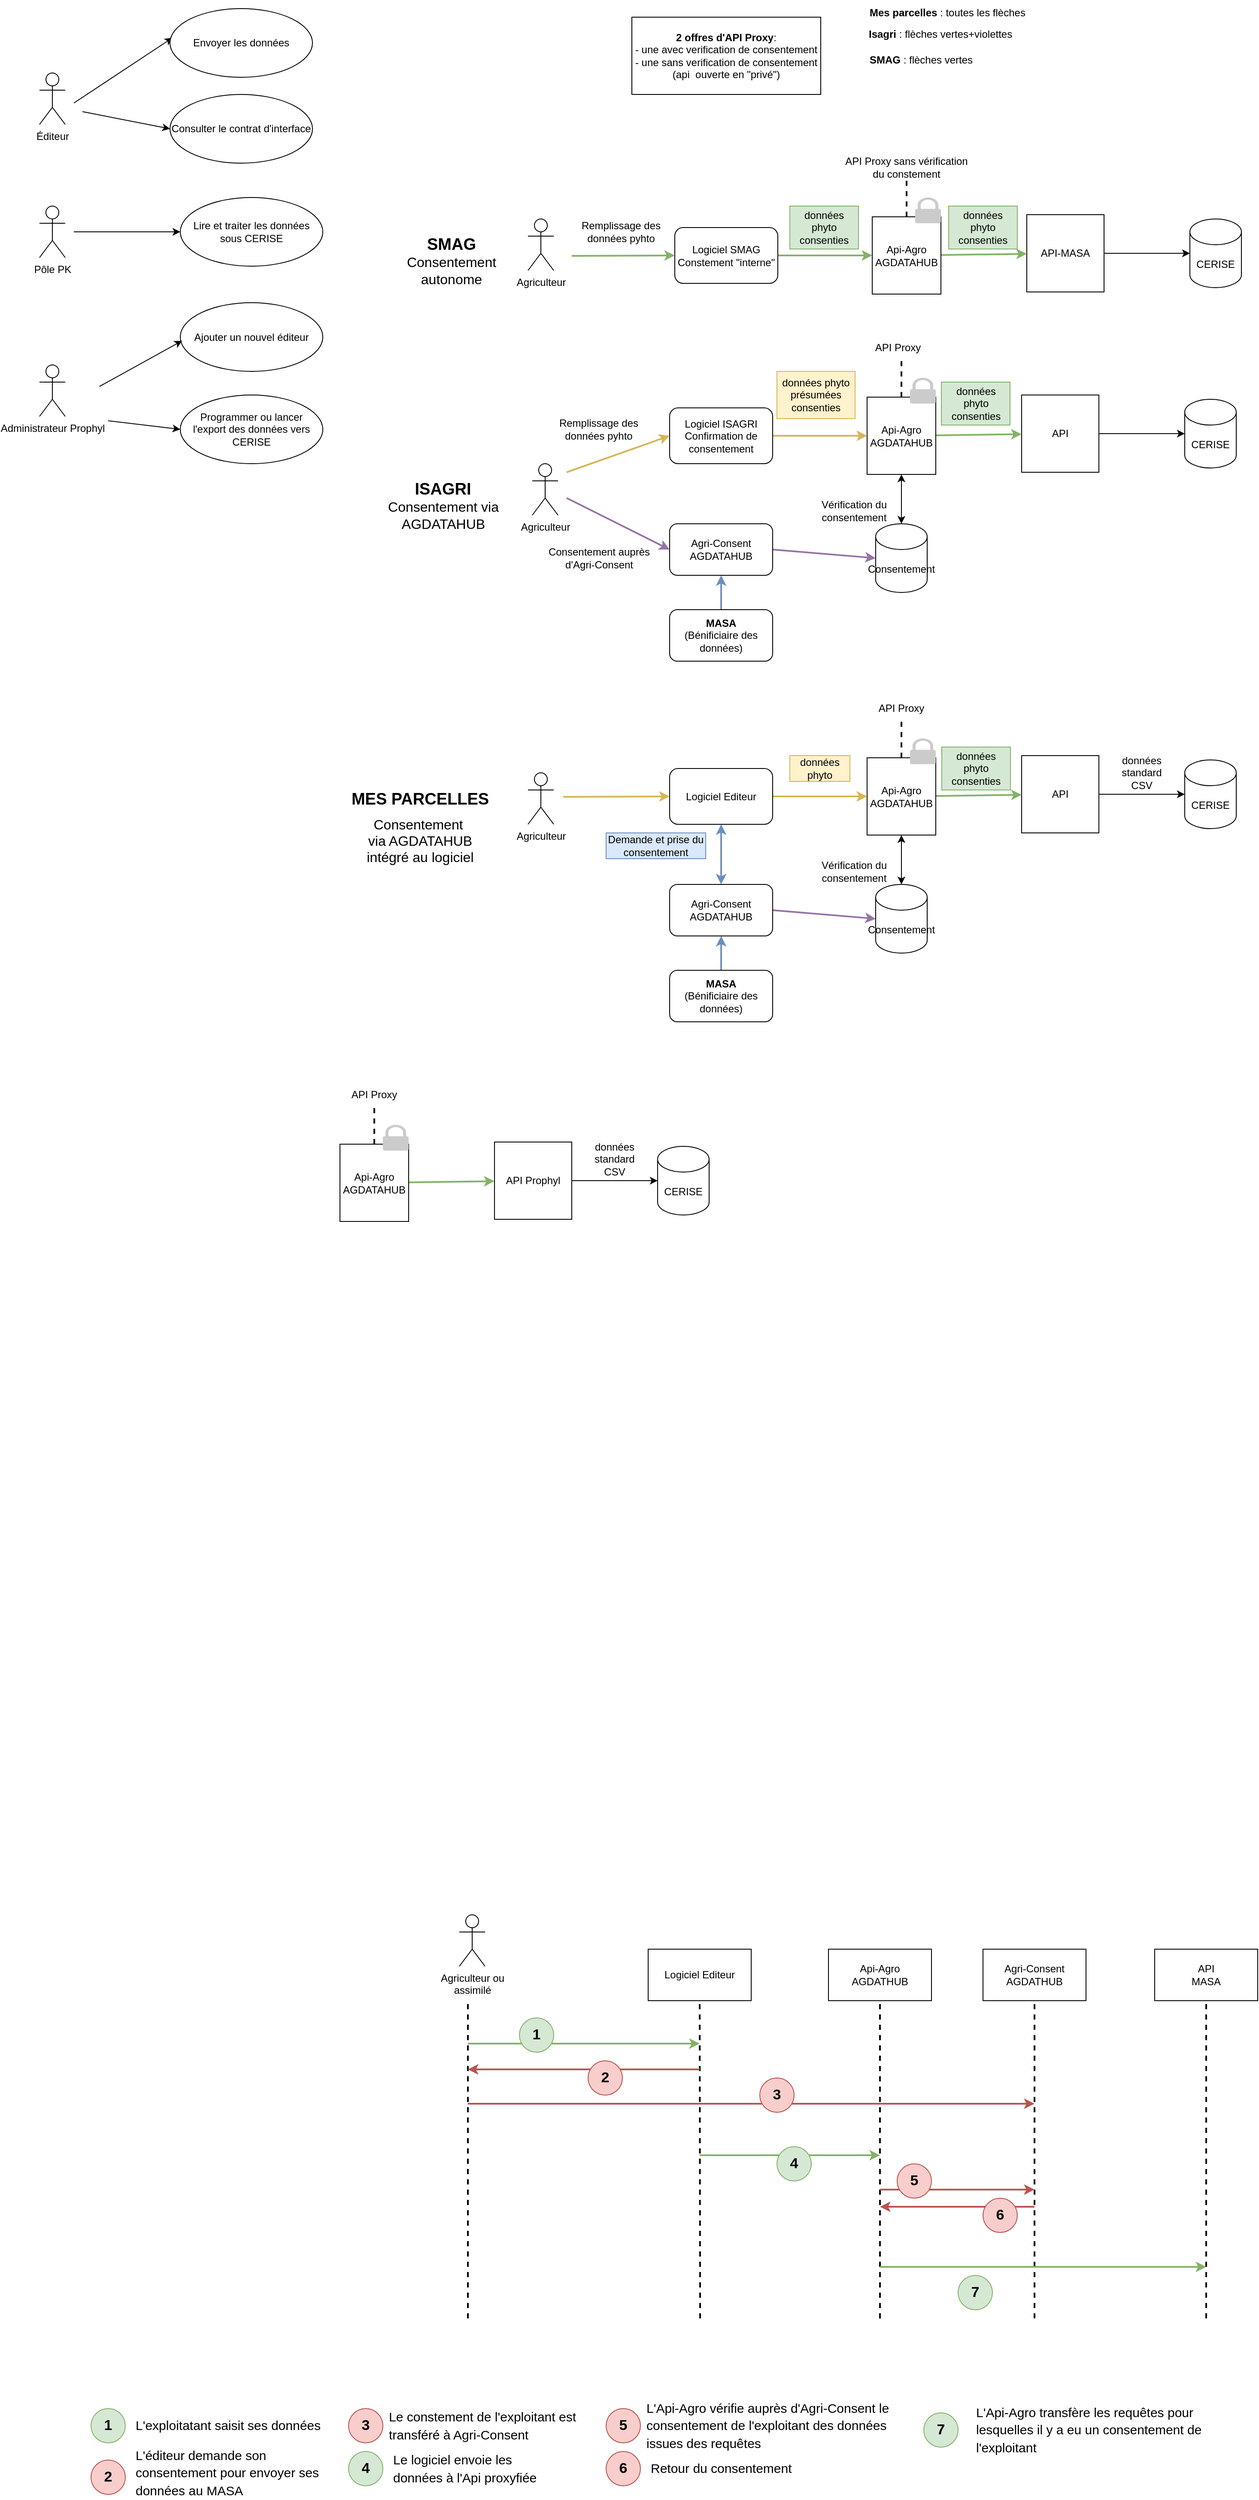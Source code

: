 <mxfile version="21.0.2" type="github">
  <diagram id="8AWTnWIUCFOzMyRznTNa" name="Page-1">
    <mxGraphModel dx="1120" dy="1653" grid="1" gridSize="10" guides="1" tooltips="1" connect="1" arrows="1" fold="1" page="1" pageScale="1" pageWidth="827" pageHeight="1169" math="0" shadow="0">
      <root>
        <mxCell id="0" />
        <mxCell id="1" parent="0" />
        <mxCell id="UT3ZYnlgsG7LeVWoG45i-1" value="Éditeur" style="shape=umlActor;verticalLabelPosition=bottom;verticalAlign=top;html=1;outlineConnect=0;" parent="1" vertex="1">
          <mxGeometry x="130" y="75" width="30" height="60" as="geometry" />
        </mxCell>
        <mxCell id="UT3ZYnlgsG7LeVWoG45i-6" value="Pôle PK" style="shape=umlActor;verticalLabelPosition=bottom;verticalAlign=top;html=1;outlineConnect=0;" parent="1" vertex="1">
          <mxGeometry x="130" y="230" width="30" height="60" as="geometry" />
        </mxCell>
        <mxCell id="UT3ZYnlgsG7LeVWoG45i-7" value="Administrateur Prophyl" style="shape=umlActor;verticalLabelPosition=bottom;verticalAlign=top;html=1;outlineConnect=0;" parent="1" vertex="1">
          <mxGeometry x="130" y="415" width="30" height="60" as="geometry" />
        </mxCell>
        <mxCell id="UT3ZYnlgsG7LeVWoG45i-8" value="Consulter le contrat d&#39;interface" style="ellipse;whiteSpace=wrap;html=1;" parent="1" vertex="1">
          <mxGeometry x="282" y="100" width="166" height="80" as="geometry" />
        </mxCell>
        <mxCell id="UT3ZYnlgsG7LeVWoG45i-9" value="Lire et traiter les données sous CERISE" style="ellipse;whiteSpace=wrap;html=1;" parent="1" vertex="1">
          <mxGeometry x="294" y="220" width="166" height="80" as="geometry" />
        </mxCell>
        <mxCell id="UT3ZYnlgsG7LeVWoG45i-10" value="Ajouter un nouvel éditeur" style="ellipse;whiteSpace=wrap;html=1;" parent="1" vertex="1">
          <mxGeometry x="294" y="342.5" width="166" height="80" as="geometry" />
        </mxCell>
        <mxCell id="UT3ZYnlgsG7LeVWoG45i-16" value="" style="endArrow=classic;html=1;rounded=0;entryX=0.018;entryY=0.425;entryDx=0;entryDy=0;entryPerimeter=0;" parent="1" target="uCHEo-O8apgH9ctibJvO-3" edge="1">
          <mxGeometry width="50" height="50" relative="1" as="geometry">
            <mxPoint x="170" y="110" as="sourcePoint" />
            <mxPoint x="280" y="250" as="targetPoint" />
          </mxGeometry>
        </mxCell>
        <mxCell id="UT3ZYnlgsG7LeVWoG45i-17" value="" style="endArrow=classic;html=1;rounded=0;entryX=0;entryY=0.5;entryDx=0;entryDy=0;" parent="1" target="UT3ZYnlgsG7LeVWoG45i-9" edge="1">
          <mxGeometry width="50" height="50" relative="1" as="geometry">
            <mxPoint x="170" y="260" as="sourcePoint" />
            <mxPoint x="280" y="250" as="targetPoint" />
          </mxGeometry>
        </mxCell>
        <mxCell id="UT3ZYnlgsG7LeVWoG45i-18" value="" style="endArrow=classic;html=1;rounded=0;entryX=0.013;entryY=0.554;entryDx=0;entryDy=0;entryPerimeter=0;" parent="1" target="UT3ZYnlgsG7LeVWoG45i-10" edge="1">
          <mxGeometry width="50" height="50" relative="1" as="geometry">
            <mxPoint x="200" y="440" as="sourcePoint" />
            <mxPoint x="280" y="250" as="targetPoint" />
          </mxGeometry>
        </mxCell>
        <mxCell id="UT3ZYnlgsG7LeVWoG45i-23" value="Programmer ou lancer &lt;br&gt;l&#39;export des données vers CERISE" style="ellipse;whiteSpace=wrap;html=1;" parent="1" vertex="1">
          <mxGeometry x="294" y="450" width="166" height="80" as="geometry" />
        </mxCell>
        <mxCell id="UT3ZYnlgsG7LeVWoG45i-24" value="" style="endArrow=classic;html=1;rounded=0;entryX=0;entryY=0.5;entryDx=0;entryDy=0;" parent="1" target="UT3ZYnlgsG7LeVWoG45i-23" edge="1">
          <mxGeometry width="50" height="50" relative="1" as="geometry">
            <mxPoint x="210" y="480" as="sourcePoint" />
            <mxPoint x="470" y="390" as="targetPoint" />
          </mxGeometry>
        </mxCell>
        <mxCell id="UT3ZYnlgsG7LeVWoG45i-28" value="CERISE" style="shape=cylinder3;whiteSpace=wrap;html=1;boundedLbl=1;backgroundOutline=1;size=15;" parent="1" vertex="1">
          <mxGeometry x="1470" y="245" width="60" height="80" as="geometry" />
        </mxCell>
        <mxCell id="UT3ZYnlgsG7LeVWoG45i-29" value="API-MASA" style="rounded=0;whiteSpace=wrap;html=1;" parent="1" vertex="1">
          <mxGeometry x="1280" y="240" width="90" height="90" as="geometry" />
        </mxCell>
        <mxCell id="UT3ZYnlgsG7LeVWoG45i-30" value="" style="endArrow=classic;html=1;rounded=0;fillColor=#d5e8d4;strokeColor=#82b366;strokeWidth=2;" parent="1" source="fziT1A_no5ULl9o_RMi3-2" target="UT3ZYnlgsG7LeVWoG45i-29" edge="1">
          <mxGeometry width="50" height="50" relative="1" as="geometry">
            <mxPoint x="1190" y="285" as="sourcePoint" />
            <mxPoint x="1210" y="250" as="targetPoint" />
          </mxGeometry>
        </mxCell>
        <mxCell id="UT3ZYnlgsG7LeVWoG45i-31" value="données phyto consenties" style="text;html=1;strokeColor=#82b366;fillColor=#d5e8d4;align=center;verticalAlign=middle;whiteSpace=wrap;rounded=0;" parent="1" vertex="1">
          <mxGeometry x="1004" y="230" width="80" height="50" as="geometry" />
        </mxCell>
        <mxCell id="UT3ZYnlgsG7LeVWoG45i-34" value="" style="endArrow=classic;html=1;rounded=0;exitX=1;exitY=0.5;exitDx=0;exitDy=0;" parent="1" source="UT3ZYnlgsG7LeVWoG45i-29" target="UT3ZYnlgsG7LeVWoG45i-28" edge="1">
          <mxGeometry width="50" height="50" relative="1" as="geometry">
            <mxPoint x="960" y="370" as="sourcePoint" />
            <mxPoint x="1010" y="320" as="targetPoint" />
          </mxGeometry>
        </mxCell>
        <mxCell id="UT3ZYnlgsG7LeVWoG45i-42" value="" style="shape=image;html=1;verticalAlign=top;verticalLabelPosition=bottom;labelBackgroundColor=#ffffff;imageAspect=0;aspect=fixed;image=https://cdn4.iconfinder.com/data/icons/core-ui-outlined/32/outlined_settings-128.png" parent="1" vertex="1">
          <mxGeometry x="1340" y="300" width="30" height="30" as="geometry" />
        </mxCell>
        <mxCell id="02uK9gznkcmL4iNpRvFo-1" value="Agriculteur ou &lt;br&gt;assimilé" style="shape=umlActor;verticalLabelPosition=bottom;verticalAlign=top;html=1;outlineConnect=0;" parent="1" vertex="1">
          <mxGeometry x="619" y="2220" width="30" height="60" as="geometry" />
        </mxCell>
        <mxCell id="fziT1A_no5ULl9o_RMi3-7" style="edgeStyle=orthogonalEdgeStyle;rounded=0;orthogonalLoop=1;jettySize=auto;html=1;exitX=1;exitY=0.5;exitDx=0;exitDy=0;startArrow=none;startFill=0;fillColor=#d5e8d4;strokeColor=#82b366;strokeWidth=2;" parent="1" source="02uK9gznkcmL4iNpRvFo-12" target="fziT1A_no5ULl9o_RMi3-2" edge="1">
          <mxGeometry relative="1" as="geometry" />
        </mxCell>
        <mxCell id="02uK9gznkcmL4iNpRvFo-12" value="Logiciel SMAG&lt;br&gt;Constement &quot;interne&quot;" style="rounded=1;whiteSpace=wrap;html=1;" parent="1" vertex="1">
          <mxGeometry x="870" y="255" width="120" height="65" as="geometry" />
        </mxCell>
        <mxCell id="02uK9gznkcmL4iNpRvFo-14" value="" style="endArrow=classic;html=1;rounded=0;entryX=0;entryY=0.5;entryDx=0;entryDy=0;fillColor=#d5e8d4;strokeColor=#82b366;strokeWidth=2;" parent="1" target="02uK9gznkcmL4iNpRvFo-12" edge="1">
          <mxGeometry width="50" height="50" relative="1" as="geometry">
            <mxPoint x="750" y="288" as="sourcePoint" />
            <mxPoint x="790" y="260" as="targetPoint" />
          </mxGeometry>
        </mxCell>
        <mxCell id="fziT1A_no5ULl9o_RMi3-2" value="Api-Agro&lt;br&gt;AGDATAHUB" style="rounded=0;whiteSpace=wrap;html=1;" parent="1" vertex="1">
          <mxGeometry x="1100" y="242.5" width="80" height="90" as="geometry" />
        </mxCell>
        <mxCell id="fziT1A_no5ULl9o_RMi3-3" value="" style="sketch=0;pointerEvents=1;shadow=0;dashed=0;html=1;strokeColor=none;labelPosition=center;verticalLabelPosition=bottom;verticalAlign=top;outlineConnect=0;align=center;shape=mxgraph.office.security.lock_protected;fillColor=#CCCBCB;" parent="1" vertex="1">
          <mxGeometry x="1150" y="220" width="30" height="30" as="geometry" />
        </mxCell>
        <mxCell id="fziT1A_no5ULl9o_RMi3-9" value="API Proxy sans vérification du constement" style="text;html=1;strokeColor=none;fillColor=none;align=center;verticalAlign=middle;whiteSpace=wrap;rounded=0;" parent="1" vertex="1">
          <mxGeometry x="1065" y="170" width="150" height="30" as="geometry" />
        </mxCell>
        <mxCell id="fziT1A_no5ULl9o_RMi3-10" value="" style="endArrow=none;dashed=1;html=1;rounded=0;strokeWidth=2;entryX=0.5;entryY=1;entryDx=0;entryDy=0;exitX=0.5;exitY=0;exitDx=0;exitDy=0;" parent="1" source="fziT1A_no5ULl9o_RMi3-2" target="fziT1A_no5ULl9o_RMi3-9" edge="1">
          <mxGeometry width="50" height="50" relative="1" as="geometry">
            <mxPoint x="1000" y="310" as="sourcePoint" />
            <mxPoint x="1050" y="260" as="targetPoint" />
          </mxGeometry>
        </mxCell>
        <mxCell id="vLqkouYxA9hgfuU7-jr2-1" value="Logiciel Editeur" style="rounded=0;whiteSpace=wrap;html=1;" parent="1" vertex="1">
          <mxGeometry x="839" y="2260" width="120" height="60" as="geometry" />
        </mxCell>
        <mxCell id="vLqkouYxA9hgfuU7-jr2-2" value="Agriculteur" style="shape=umlActor;verticalLabelPosition=bottom;verticalAlign=top;html=1;outlineConnect=0;" parent="1" vertex="1">
          <mxGeometry x="699" y="245" width="30" height="60" as="geometry" />
        </mxCell>
        <mxCell id="vLqkouYxA9hgfuU7-jr2-4" value="Api-Agro&lt;br&gt;AGDATHUB" style="rounded=0;whiteSpace=wrap;html=1;" parent="1" vertex="1">
          <mxGeometry x="1049" y="2260" width="120" height="60" as="geometry" />
        </mxCell>
        <mxCell id="vLqkouYxA9hgfuU7-jr2-5" value="API&lt;br&gt;MASA" style="rounded=0;whiteSpace=wrap;html=1;" parent="1" vertex="1">
          <mxGeometry x="1429" y="2260" width="120" height="60" as="geometry" />
        </mxCell>
        <mxCell id="vLqkouYxA9hgfuU7-jr2-6" value="" style="endArrow=none;dashed=1;html=1;rounded=0;entryX=0.5;entryY=1;entryDx=0;entryDy=0;strokeWidth=2;" parent="1" target="vLqkouYxA9hgfuU7-jr2-1" edge="1">
          <mxGeometry width="50" height="50" relative="1" as="geometry">
            <mxPoint x="899.5" y="2690" as="sourcePoint" />
            <mxPoint x="1109.5" y="2480" as="targetPoint" />
          </mxGeometry>
        </mxCell>
        <mxCell id="vLqkouYxA9hgfuU7-jr2-7" value="" style="endArrow=none;dashed=1;html=1;rounded=0;entryX=0.5;entryY=1;entryDx=0;entryDy=0;strokeWidth=2;" parent="1" target="vLqkouYxA9hgfuU7-jr2-4" edge="1">
          <mxGeometry width="50" height="50" relative="1" as="geometry">
            <mxPoint x="1109" y="2690" as="sourcePoint" />
            <mxPoint x="1079" y="2480" as="targetPoint" />
          </mxGeometry>
        </mxCell>
        <mxCell id="vLqkouYxA9hgfuU7-jr2-8" value="" style="endArrow=none;dashed=1;html=1;rounded=0;entryX=0.5;entryY=1;entryDx=0;entryDy=0;strokeWidth=2;" parent="1" target="vLqkouYxA9hgfuU7-jr2-5" edge="1">
          <mxGeometry width="50" height="50" relative="1" as="geometry">
            <mxPoint x="1489" y="2690" as="sourcePoint" />
            <mxPoint x="1259" y="2330" as="targetPoint" />
          </mxGeometry>
        </mxCell>
        <mxCell id="vLqkouYxA9hgfuU7-jr2-10" value="" style="endArrow=classic;html=1;rounded=0;strokeWidth=2;fillColor=#d5e8d4;strokeColor=#82b366;" parent="1" edge="1">
          <mxGeometry width="50" height="50" relative="1" as="geometry">
            <mxPoint x="629" y="2370" as="sourcePoint" />
            <mxPoint x="899" y="2370" as="targetPoint" />
          </mxGeometry>
        </mxCell>
        <mxCell id="vLqkouYxA9hgfuU7-jr2-11" value="" style="endArrow=none;dashed=1;html=1;rounded=0;strokeWidth=2;" parent="1" edge="1">
          <mxGeometry width="50" height="50" relative="1" as="geometry">
            <mxPoint x="629" y="2690" as="sourcePoint" />
            <mxPoint x="629" y="2320" as="targetPoint" />
          </mxGeometry>
        </mxCell>
        <mxCell id="vLqkouYxA9hgfuU7-jr2-12" value="" style="endArrow=classic;html=1;rounded=0;strokeWidth=2;fillColor=#d5e8d4;strokeColor=#82b366;" parent="1" edge="1">
          <mxGeometry width="50" height="50" relative="1" as="geometry">
            <mxPoint x="899" y="2500" as="sourcePoint" />
            <mxPoint x="1109" y="2500" as="targetPoint" />
          </mxGeometry>
        </mxCell>
        <mxCell id="vLqkouYxA9hgfuU7-jr2-14" value="Agri-Consent&lt;br&gt;AGDATHUB" style="rounded=0;whiteSpace=wrap;html=1;" parent="1" vertex="1">
          <mxGeometry x="1229" y="2260" width="120" height="60" as="geometry" />
        </mxCell>
        <mxCell id="vLqkouYxA9hgfuU7-jr2-15" value="" style="endArrow=none;dashed=1;html=1;rounded=0;entryX=0.5;entryY=1;entryDx=0;entryDy=0;strokeWidth=2;" parent="1" target="vLqkouYxA9hgfuU7-jr2-14" edge="1">
          <mxGeometry width="50" height="50" relative="1" as="geometry">
            <mxPoint x="1289" y="2690" as="sourcePoint" />
            <mxPoint x="1259" y="2480" as="targetPoint" />
          </mxGeometry>
        </mxCell>
        <mxCell id="vLqkouYxA9hgfuU7-jr2-16" value="" style="endArrow=classic;html=1;rounded=0;strokeWidth=2;fillColor=#f8cecc;strokeColor=#b85450;" parent="1" edge="1">
          <mxGeometry width="50" height="50" relative="1" as="geometry">
            <mxPoint x="1109" y="2540" as="sourcePoint" />
            <mxPoint x="1289" y="2540" as="targetPoint" />
          </mxGeometry>
        </mxCell>
        <mxCell id="vLqkouYxA9hgfuU7-jr2-17" value="" style="endArrow=classic;html=1;rounded=0;strokeWidth=2;fillColor=#f8cecc;strokeColor=#b85450;" parent="1" edge="1">
          <mxGeometry width="50" height="50" relative="1" as="geometry">
            <mxPoint x="1289" y="2560" as="sourcePoint" />
            <mxPoint x="1109" y="2560" as="targetPoint" />
          </mxGeometry>
        </mxCell>
        <mxCell id="vLqkouYxA9hgfuU7-jr2-18" value="" style="endArrow=classic;html=1;rounded=0;strokeWidth=2;fillColor=#d5e8d4;strokeColor=#82b366;" parent="1" edge="1">
          <mxGeometry width="50" height="50" relative="1" as="geometry">
            <mxPoint x="1109" y="2630" as="sourcePoint" />
            <mxPoint x="1489" y="2630" as="targetPoint" />
          </mxGeometry>
        </mxCell>
        <mxCell id="vLqkouYxA9hgfuU7-jr2-19" value="" style="endArrow=classic;html=1;rounded=0;strokeWidth=2;fillColor=#f8cecc;strokeColor=#b85450;" parent="1" edge="1">
          <mxGeometry width="50" height="50" relative="1" as="geometry">
            <mxPoint x="629" y="2440" as="sourcePoint" />
            <mxPoint x="1289" y="2440" as="targetPoint" />
          </mxGeometry>
        </mxCell>
        <mxCell id="vLqkouYxA9hgfuU7-jr2-20" value="" style="endArrow=classic;html=1;rounded=0;strokeWidth=2;fillColor=#f8cecc;strokeColor=#b85450;" parent="1" edge="1">
          <mxGeometry width="50" height="50" relative="1" as="geometry">
            <mxPoint x="899" y="2400" as="sourcePoint" />
            <mxPoint x="629" y="2400" as="targetPoint" />
          </mxGeometry>
        </mxCell>
        <mxCell id="vLqkouYxA9hgfuU7-jr2-21" value="&lt;font style=&quot;font-size: 17px;&quot;&gt;&lt;b&gt;1&lt;/b&gt;&lt;/font&gt;" style="ellipse;whiteSpace=wrap;html=1;aspect=fixed;fillColor=#d5e8d4;strokeColor=#82b366;" parent="1" vertex="1">
          <mxGeometry x="689" y="2340" width="40" height="40" as="geometry" />
        </mxCell>
        <mxCell id="vLqkouYxA9hgfuU7-jr2-22" value="&lt;font style=&quot;font-size: 17px;&quot;&gt;&lt;b&gt;4&lt;/b&gt;&lt;/font&gt;" style="ellipse;whiteSpace=wrap;html=1;aspect=fixed;fillColor=#d5e8d4;strokeColor=#82b366;" parent="1" vertex="1">
          <mxGeometry x="989" y="2490" width="40" height="40" as="geometry" />
        </mxCell>
        <mxCell id="vLqkouYxA9hgfuU7-jr2-23" value="&lt;font style=&quot;font-size: 17px;&quot;&gt;&lt;b&gt;7&lt;/b&gt;&lt;/font&gt;" style="ellipse;whiteSpace=wrap;html=1;aspect=fixed;fillColor=#d5e8d4;strokeColor=#82b366;" parent="1" vertex="1">
          <mxGeometry x="1200" y="2640" width="40" height="40" as="geometry" />
        </mxCell>
        <mxCell id="vLqkouYxA9hgfuU7-jr2-24" value="&lt;font style=&quot;font-size: 17px;&quot;&gt;&lt;b&gt;2&lt;/b&gt;&lt;/font&gt;" style="ellipse;whiteSpace=wrap;html=1;aspect=fixed;fillColor=#f8cecc;strokeColor=#b85450;" parent="1" vertex="1">
          <mxGeometry x="769" y="2390" width="40" height="40" as="geometry" />
        </mxCell>
        <mxCell id="vLqkouYxA9hgfuU7-jr2-25" value="&lt;font style=&quot;font-size: 17px;&quot;&gt;&lt;b&gt;3&lt;/b&gt;&lt;/font&gt;" style="ellipse;whiteSpace=wrap;html=1;aspect=fixed;fillColor=#f8cecc;strokeColor=#b85450;" parent="1" vertex="1">
          <mxGeometry x="969" y="2410" width="40" height="40" as="geometry" />
        </mxCell>
        <mxCell id="vLqkouYxA9hgfuU7-jr2-26" value="&lt;font style=&quot;font-size: 17px;&quot;&gt;&lt;b&gt;5&lt;/b&gt;&lt;/font&gt;" style="ellipse;whiteSpace=wrap;html=1;aspect=fixed;fillColor=#f8cecc;strokeColor=#b85450;" parent="1" vertex="1">
          <mxGeometry x="1129" y="2510" width="40" height="40" as="geometry" />
        </mxCell>
        <mxCell id="vLqkouYxA9hgfuU7-jr2-27" value="&lt;font style=&quot;font-size: 17px;&quot;&gt;&lt;b&gt;6&lt;/b&gt;&lt;/font&gt;" style="ellipse;whiteSpace=wrap;html=1;aspect=fixed;fillColor=#f8cecc;strokeColor=#b85450;" parent="1" vertex="1">
          <mxGeometry x="1229" y="2550" width="40" height="40" as="geometry" />
        </mxCell>
        <mxCell id="vLqkouYxA9hgfuU7-jr2-28" value="&lt;font style=&quot;font-size: 17px;&quot;&gt;&lt;b&gt;1&lt;/b&gt;&lt;/font&gt;" style="ellipse;whiteSpace=wrap;html=1;aspect=fixed;fillColor=#d5e8d4;strokeColor=#82b366;" parent="1" vertex="1">
          <mxGeometry x="190" y="2795" width="40" height="40" as="geometry" />
        </mxCell>
        <mxCell id="vLqkouYxA9hgfuU7-jr2-29" value="&lt;font style=&quot;font-size: 17px;&quot;&gt;&lt;b&gt;2&lt;/b&gt;&lt;/font&gt;" style="ellipse;whiteSpace=wrap;html=1;aspect=fixed;fillColor=#f8cecc;strokeColor=#b85450;" parent="1" vertex="1">
          <mxGeometry x="190" y="2855" width="40" height="40" as="geometry" />
        </mxCell>
        <mxCell id="vLqkouYxA9hgfuU7-jr2-30" value="&lt;font style=&quot;font-size: 17px;&quot;&gt;&lt;b&gt;3&lt;/b&gt;&lt;/font&gt;" style="ellipse;whiteSpace=wrap;html=1;aspect=fixed;fillColor=#f8cecc;strokeColor=#b85450;" parent="1" vertex="1">
          <mxGeometry x="490" y="2795" width="40" height="40" as="geometry" />
        </mxCell>
        <mxCell id="vLqkouYxA9hgfuU7-jr2-31" value="&lt;font style=&quot;font-size: 17px;&quot;&gt;&lt;b&gt;4&lt;/b&gt;&lt;/font&gt;" style="ellipse;whiteSpace=wrap;html=1;aspect=fixed;fillColor=#d5e8d4;strokeColor=#82b366;" parent="1" vertex="1">
          <mxGeometry x="490" y="2845" width="40" height="40" as="geometry" />
        </mxCell>
        <mxCell id="vLqkouYxA9hgfuU7-jr2-32" value="&lt;font style=&quot;font-size: 17px;&quot;&gt;&lt;b&gt;5&lt;/b&gt;&lt;/font&gt;" style="ellipse;whiteSpace=wrap;html=1;aspect=fixed;fillColor=#f8cecc;strokeColor=#b85450;" parent="1" vertex="1">
          <mxGeometry x="790" y="2795" width="40" height="40" as="geometry" />
        </mxCell>
        <mxCell id="vLqkouYxA9hgfuU7-jr2-33" value="&lt;font style=&quot;font-size: 17px;&quot;&gt;&lt;b&gt;6&lt;/b&gt;&lt;/font&gt;" style="ellipse;whiteSpace=wrap;html=1;aspect=fixed;fillColor=#f8cecc;strokeColor=#b85450;" parent="1" vertex="1">
          <mxGeometry x="790" y="2845" width="40" height="40" as="geometry" />
        </mxCell>
        <mxCell id="vLqkouYxA9hgfuU7-jr2-34" value="&lt;font style=&quot;font-size: 17px;&quot;&gt;&lt;b&gt;7&lt;/b&gt;&lt;/font&gt;" style="ellipse;whiteSpace=wrap;html=1;aspect=fixed;fillColor=#d5e8d4;strokeColor=#82b366;" parent="1" vertex="1">
          <mxGeometry x="1160" y="2800" width="40" height="40" as="geometry" />
        </mxCell>
        <mxCell id="vLqkouYxA9hgfuU7-jr2-35" value="&lt;font style=&quot;font-size: 15px;&quot;&gt;L&#39;exploitatant saisit ses données&lt;/font&gt;" style="text;html=1;strokeColor=none;fillColor=none;align=left;verticalAlign=middle;whiteSpace=wrap;rounded=0;fontSize=17;" parent="1" vertex="1">
          <mxGeometry x="240" y="2800" width="250" height="30" as="geometry" />
        </mxCell>
        <mxCell id="vLqkouYxA9hgfuU7-jr2-36" value="&lt;font style=&quot;font-size: 15px;&quot;&gt;L&#39;éditeur demande son consentement pour envoyer ses données au MASA&lt;/font&gt;" style="text;html=1;strokeColor=none;fillColor=none;align=left;verticalAlign=middle;whiteSpace=wrap;rounded=0;fontSize=17;" parent="1" vertex="1">
          <mxGeometry x="240" y="2855" width="250" height="30" as="geometry" />
        </mxCell>
        <mxCell id="vLqkouYxA9hgfuU7-jr2-38" value="&lt;font style=&quot;font-size: 15px;&quot;&gt;Le constement de l&#39;exploitant est transféré à Agri-Consent&lt;/font&gt;" style="text;html=1;strokeColor=none;fillColor=none;align=left;verticalAlign=middle;whiteSpace=wrap;rounded=0;fontSize=17;" parent="1" vertex="1">
          <mxGeometry x="535" y="2800" width="225" height="30" as="geometry" />
        </mxCell>
        <mxCell id="vLqkouYxA9hgfuU7-jr2-39" value="&lt;span style=&quot;font-size: 15px;&quot;&gt;Le logiciel envoie les données à l&#39;Api proxyfiée&lt;/span&gt;" style="text;html=1;strokeColor=none;fillColor=none;align=left;verticalAlign=middle;whiteSpace=wrap;rounded=0;fontSize=17;" parent="1" vertex="1">
          <mxGeometry x="540" y="2850" width="185" height="30" as="geometry" />
        </mxCell>
        <mxCell id="vLqkouYxA9hgfuU7-jr2-40" value="&lt;span style=&quot;font-size: 15px;&quot;&gt;L&#39;Api-Agro vérifie auprès d&#39;Agri-Consent le consentement de l&#39;exploitant des données issues des requêtes&lt;/span&gt;" style="text;html=1;strokeColor=none;fillColor=none;align=left;verticalAlign=middle;whiteSpace=wrap;rounded=0;fontSize=17;" parent="1" vertex="1">
          <mxGeometry x="835" y="2800" width="304" height="30" as="geometry" />
        </mxCell>
        <mxCell id="vLqkouYxA9hgfuU7-jr2-41" value="&lt;span style=&quot;font-size: 15px;&quot;&gt;Retour du consentement&lt;/span&gt;" style="text;html=1;strokeColor=none;fillColor=none;align=left;verticalAlign=middle;whiteSpace=wrap;rounded=0;fontSize=17;" parent="1" vertex="1">
          <mxGeometry x="840" y="2850" width="265" height="30" as="geometry" />
        </mxCell>
        <mxCell id="vLqkouYxA9hgfuU7-jr2-42" value="&lt;span style=&quot;font-size: 15px;&quot;&gt;L&#39;Api-Agro transfère les requêtes pour lesquelles il y a eu un consentement de l&#39;exploitant&lt;/span&gt;" style="text;html=1;strokeColor=none;fillColor=none;align=left;verticalAlign=middle;whiteSpace=wrap;rounded=0;fontSize=17;" parent="1" vertex="1">
          <mxGeometry x="1219" y="2805" width="265" height="30" as="geometry" />
        </mxCell>
        <mxCell id="aeYtuNE8nnBWFGJ9Q0Ma-4" value="&lt;b&gt;Mes parcelles&lt;/b&gt; : toutes les flèches" style="text;html=1;strokeColor=none;fillColor=none;align=left;verticalAlign=middle;whiteSpace=wrap;rounded=0;" parent="1" vertex="1">
          <mxGeometry x="1095" y="-10" width="189" height="30" as="geometry" />
        </mxCell>
        <mxCell id="aeYtuNE8nnBWFGJ9Q0Ma-5" value="&lt;b&gt;Isagri&lt;/b&gt; : flèches vertes+violettes&amp;nbsp;" style="text;html=1;strokeColor=none;fillColor=none;align=left;verticalAlign=middle;whiteSpace=wrap;rounded=0;" parent="1" vertex="1">
          <mxGeometry x="1094" y="15" width="189" height="30" as="geometry" />
        </mxCell>
        <mxCell id="aeYtuNE8nnBWFGJ9Q0Ma-6" value="&lt;b&gt;SMAG&lt;/b&gt; : flèches vertes&amp;nbsp;" style="text;html=1;strokeColor=none;fillColor=none;align=left;verticalAlign=middle;whiteSpace=wrap;rounded=0;" parent="1" vertex="1">
          <mxGeometry x="1095" y="45" width="200" height="30" as="geometry" />
        </mxCell>
        <mxCell id="aeYtuNE8nnBWFGJ9Q0Ma-8" value="&lt;b&gt;2 offres d&#39;API Proxy&lt;/b&gt;:&lt;br&gt;&lt;div style=&quot;&quot;&gt;&lt;span style=&quot;background-color: initial;&quot;&gt;- une avec verification de consentement&lt;/span&gt;&lt;/div&gt;&lt;div style=&quot;&quot;&gt;&lt;span style=&quot;background-color: initial;&quot;&gt;- une sans verification de consentement (api&amp;nbsp; ouverte en &quot;privé&quot;)&lt;/span&gt;&lt;/div&gt;" style="rounded=0;whiteSpace=wrap;html=1;align=center;" parent="1" vertex="1">
          <mxGeometry x="820" y="10" width="220" height="90" as="geometry" />
        </mxCell>
        <mxCell id="ccre-ZRpdGcNiAsm3sCi-35" value="CERISE" style="shape=cylinder3;whiteSpace=wrap;html=1;boundedLbl=1;backgroundOutline=1;size=15;" parent="1" vertex="1">
          <mxGeometry x="1464" y="455" width="60" height="80" as="geometry" />
        </mxCell>
        <mxCell id="ccre-ZRpdGcNiAsm3sCi-36" value="API" style="rounded=0;whiteSpace=wrap;html=1;" parent="1" vertex="1">
          <mxGeometry x="1274" y="450" width="90" height="90" as="geometry" />
        </mxCell>
        <mxCell id="ccre-ZRpdGcNiAsm3sCi-37" value="" style="endArrow=classic;html=1;rounded=0;fillColor=#d5e8d4;strokeColor=#82b366;strokeWidth=2;" parent="1" source="ccre-ZRpdGcNiAsm3sCi-57" target="ccre-ZRpdGcNiAsm3sCi-36" edge="1">
          <mxGeometry width="50" height="50" relative="1" as="geometry">
            <mxPoint x="1184" y="495" as="sourcePoint" />
            <mxPoint x="1204" y="460" as="targetPoint" />
          </mxGeometry>
        </mxCell>
        <mxCell id="ccre-ZRpdGcNiAsm3sCi-38" value="données phyto présumées consenties" style="text;html=1;strokeColor=#d6b656;fillColor=#fff2cc;align=center;verticalAlign=middle;whiteSpace=wrap;rounded=0;" parent="1" vertex="1">
          <mxGeometry x="989" y="422.5" width="91" height="55" as="geometry" />
        </mxCell>
        <mxCell id="ccre-ZRpdGcNiAsm3sCi-39" value="" style="endArrow=classic;html=1;rounded=0;exitX=1;exitY=0.5;exitDx=0;exitDy=0;" parent="1" source="ccre-ZRpdGcNiAsm3sCi-36" target="ccre-ZRpdGcNiAsm3sCi-35" edge="1">
          <mxGeometry width="50" height="50" relative="1" as="geometry">
            <mxPoint x="954" y="580" as="sourcePoint" />
            <mxPoint x="1004" y="530" as="targetPoint" />
          </mxGeometry>
        </mxCell>
        <mxCell id="ccre-ZRpdGcNiAsm3sCi-42" value="" style="shape=image;html=1;verticalAlign=top;verticalLabelPosition=bottom;labelBackgroundColor=#ffffff;imageAspect=0;aspect=fixed;image=https://cdn4.iconfinder.com/data/icons/core-ui-outlined/32/outlined_settings-128.png" parent="1" vertex="1">
          <mxGeometry x="1334" y="510" width="30" height="30" as="geometry" />
        </mxCell>
        <mxCell id="ccre-ZRpdGcNiAsm3sCi-45" style="rounded=0;orthogonalLoop=1;jettySize=auto;html=1;exitX=1;exitY=0.5;exitDx=0;exitDy=0;entryX=0;entryY=0.5;entryDx=0;entryDy=0;entryPerimeter=0;startArrow=none;startFill=0;fillColor=#e1d5e7;strokeColor=#9673a6;strokeWidth=2;" parent="1" source="ccre-ZRpdGcNiAsm3sCi-47" target="ccre-ZRpdGcNiAsm3sCi-59" edge="1">
          <mxGeometry relative="1" as="geometry" />
        </mxCell>
        <mxCell id="ccre-ZRpdGcNiAsm3sCi-46" value="" style="edgeStyle=orthogonalEdgeStyle;rounded=0;orthogonalLoop=1;jettySize=auto;html=1;fillColor=#dae8fc;strokeColor=#6c8ebf;startArrow=classic;startFill=1;endArrow=none;endFill=0;strokeWidth=2;" parent="1" source="ccre-ZRpdGcNiAsm3sCi-47" target="ccre-ZRpdGcNiAsm3sCi-64" edge="1">
          <mxGeometry relative="1" as="geometry" />
        </mxCell>
        <mxCell id="ccre-ZRpdGcNiAsm3sCi-47" value="Agri-Consent&lt;br&gt;AGDATAHUB" style="rounded=1;whiteSpace=wrap;html=1;" parent="1" vertex="1">
          <mxGeometry x="864" y="600" width="120" height="60" as="geometry" />
        </mxCell>
        <mxCell id="ccre-ZRpdGcNiAsm3sCi-50" style="edgeStyle=orthogonalEdgeStyle;rounded=0;orthogonalLoop=1;jettySize=auto;html=1;exitX=1;exitY=0.5;exitDx=0;exitDy=0;startArrow=none;startFill=0;fillColor=#fff2cc;strokeColor=#d6b656;strokeWidth=2;" parent="1" source="ccre-ZRpdGcNiAsm3sCi-51" target="ccre-ZRpdGcNiAsm3sCi-57" edge="1">
          <mxGeometry relative="1" as="geometry" />
        </mxCell>
        <mxCell id="ccre-ZRpdGcNiAsm3sCi-51" value="Logiciel ISAGRI&lt;br&gt;Confirmation de consentement" style="rounded=1;whiteSpace=wrap;html=1;" parent="1" vertex="1">
          <mxGeometry x="864" y="465" width="120" height="65" as="geometry" />
        </mxCell>
        <mxCell id="ccre-ZRpdGcNiAsm3sCi-52" value="" style="endArrow=classic;html=1;rounded=0;entryX=0;entryY=0.5;entryDx=0;entryDy=0;fillColor=#fff2cc;strokeColor=#d6b656;strokeWidth=2;" parent="1" target="ccre-ZRpdGcNiAsm3sCi-51" edge="1">
          <mxGeometry width="50" height="50" relative="1" as="geometry">
            <mxPoint x="744" y="540" as="sourcePoint" />
            <mxPoint x="784" y="470" as="targetPoint" />
          </mxGeometry>
        </mxCell>
        <mxCell id="ccre-ZRpdGcNiAsm3sCi-53" value="" style="endArrow=classic;html=1;rounded=0;entryX=0;entryY=0.5;entryDx=0;entryDy=0;fillColor=#e1d5e7;strokeColor=#9673a6;strokeWidth=2;" parent="1" target="ccre-ZRpdGcNiAsm3sCi-47" edge="1">
          <mxGeometry width="50" height="50" relative="1" as="geometry">
            <mxPoint x="744" y="570" as="sourcePoint" />
            <mxPoint x="784" y="470" as="targetPoint" />
          </mxGeometry>
        </mxCell>
        <mxCell id="ccre-ZRpdGcNiAsm3sCi-56" style="edgeStyle=orthogonalEdgeStyle;rounded=0;orthogonalLoop=1;jettySize=auto;html=1;exitX=0.5;exitY=1;exitDx=0;exitDy=0;entryX=0.5;entryY=0;entryDx=0;entryDy=0;entryPerimeter=0;startArrow=classic;startFill=1;" parent="1" source="ccre-ZRpdGcNiAsm3sCi-57" target="ccre-ZRpdGcNiAsm3sCi-59" edge="1">
          <mxGeometry relative="1" as="geometry" />
        </mxCell>
        <mxCell id="ccre-ZRpdGcNiAsm3sCi-57" value="Api-Agro&lt;br&gt;AGDATAHUB" style="rounded=0;whiteSpace=wrap;html=1;" parent="1" vertex="1">
          <mxGeometry x="1094" y="452.5" width="80" height="90" as="geometry" />
        </mxCell>
        <mxCell id="ccre-ZRpdGcNiAsm3sCi-58" value="" style="sketch=0;pointerEvents=1;shadow=0;dashed=0;html=1;strokeColor=none;labelPosition=center;verticalLabelPosition=bottom;verticalAlign=top;outlineConnect=0;align=center;shape=mxgraph.office.security.lock_protected;fillColor=#CCCBCB;" parent="1" vertex="1">
          <mxGeometry x="1144" y="430" width="30" height="30" as="geometry" />
        </mxCell>
        <mxCell id="ccre-ZRpdGcNiAsm3sCi-59" value="Consentement" style="shape=cylinder3;whiteSpace=wrap;html=1;boundedLbl=1;backgroundOutline=1;size=15;" parent="1" vertex="1">
          <mxGeometry x="1104" y="600" width="60" height="80" as="geometry" />
        </mxCell>
        <mxCell id="ccre-ZRpdGcNiAsm3sCi-60" value="Vérification du consentement" style="text;html=1;strokeColor=none;fillColor=none;align=center;verticalAlign=middle;whiteSpace=wrap;rounded=0;" parent="1" vertex="1">
          <mxGeometry x="1034" y="570" width="90" height="30" as="geometry" />
        </mxCell>
        <mxCell id="ccre-ZRpdGcNiAsm3sCi-61" value="API Proxy" style="text;html=1;strokeColor=none;fillColor=none;align=center;verticalAlign=middle;whiteSpace=wrap;rounded=0;" parent="1" vertex="1">
          <mxGeometry x="1100" y="380" width="60" height="30" as="geometry" />
        </mxCell>
        <mxCell id="ccre-ZRpdGcNiAsm3sCi-62" value="" style="endArrow=none;dashed=1;html=1;rounded=0;strokeWidth=2;entryX=0.5;entryY=1;entryDx=0;entryDy=0;exitX=0.5;exitY=0;exitDx=0;exitDy=0;" parent="1" source="ccre-ZRpdGcNiAsm3sCi-57" edge="1">
          <mxGeometry width="50" height="50" relative="1" as="geometry">
            <mxPoint x="994" y="520" as="sourcePoint" />
            <mxPoint x="1134" y="410" as="targetPoint" />
          </mxGeometry>
        </mxCell>
        <mxCell id="ccre-ZRpdGcNiAsm3sCi-63" value="Agriculteur" style="shape=umlActor;verticalLabelPosition=bottom;verticalAlign=top;html=1;outlineConnect=0;" parent="1" vertex="1">
          <mxGeometry x="704" y="530" width="30" height="60" as="geometry" />
        </mxCell>
        <mxCell id="ccre-ZRpdGcNiAsm3sCi-64" value="&lt;b&gt;MASA&lt;/b&gt;&lt;br&gt;(Bénificiaire des données)" style="rounded=1;whiteSpace=wrap;html=1;" parent="1" vertex="1">
          <mxGeometry x="864" y="700" width="120" height="60" as="geometry" />
        </mxCell>
        <mxCell id="ccre-ZRpdGcNiAsm3sCi-67" value="CERISE" style="shape=cylinder3;whiteSpace=wrap;html=1;boundedLbl=1;backgroundOutline=1;size=15;" parent="1" vertex="1">
          <mxGeometry x="1464" y="875" width="60" height="80" as="geometry" />
        </mxCell>
        <mxCell id="ccre-ZRpdGcNiAsm3sCi-68" value="API" style="rounded=0;whiteSpace=wrap;html=1;" parent="1" vertex="1">
          <mxGeometry x="1274" y="870" width="90" height="90" as="geometry" />
        </mxCell>
        <mxCell id="ccre-ZRpdGcNiAsm3sCi-69" value="" style="endArrow=classic;html=1;rounded=0;fillColor=#d5e8d4;strokeColor=#82b366;strokeWidth=2;" parent="1" source="ccre-ZRpdGcNiAsm3sCi-89" target="ccre-ZRpdGcNiAsm3sCi-68" edge="1">
          <mxGeometry width="50" height="50" relative="1" as="geometry">
            <mxPoint x="1184" y="915" as="sourcePoint" />
            <mxPoint x="1204" y="880" as="targetPoint" />
          </mxGeometry>
        </mxCell>
        <mxCell id="ccre-ZRpdGcNiAsm3sCi-70" value="données phyto consenties" style="text;html=1;strokeColor=#82b366;fillColor=#d5e8d4;align=center;verticalAlign=middle;whiteSpace=wrap;rounded=0;" parent="1" vertex="1">
          <mxGeometry x="1181" y="860" width="80" height="50" as="geometry" />
        </mxCell>
        <mxCell id="ccre-ZRpdGcNiAsm3sCi-71" value="" style="endArrow=classic;html=1;rounded=0;exitX=1;exitY=0.5;exitDx=0;exitDy=0;" parent="1" source="ccre-ZRpdGcNiAsm3sCi-68" target="ccre-ZRpdGcNiAsm3sCi-67" edge="1">
          <mxGeometry width="50" height="50" relative="1" as="geometry">
            <mxPoint x="954" y="1000" as="sourcePoint" />
            <mxPoint x="1004" y="950" as="targetPoint" />
          </mxGeometry>
        </mxCell>
        <mxCell id="ccre-ZRpdGcNiAsm3sCi-72" value="données standard CSV" style="text;html=1;strokeColor=none;fillColor=none;align=center;verticalAlign=middle;whiteSpace=wrap;rounded=0;" parent="1" vertex="1">
          <mxGeometry x="1384" y="875" width="60" height="30" as="geometry" />
        </mxCell>
        <mxCell id="ccre-ZRpdGcNiAsm3sCi-74" value="" style="shape=image;html=1;verticalAlign=top;verticalLabelPosition=bottom;labelBackgroundColor=#ffffff;imageAspect=0;aspect=fixed;image=https://cdn4.iconfinder.com/data/icons/core-ui-outlined/32/outlined_settings-128.png" parent="1" vertex="1">
          <mxGeometry x="1334" y="930" width="30" height="30" as="geometry" />
        </mxCell>
        <mxCell id="ccre-ZRpdGcNiAsm3sCi-77" style="rounded=0;orthogonalLoop=1;jettySize=auto;html=1;exitX=1;exitY=0.5;exitDx=0;exitDy=0;entryX=0;entryY=0.5;entryDx=0;entryDy=0;entryPerimeter=0;startArrow=none;startFill=0;fillColor=#e1d5e7;strokeColor=#9673a6;strokeWidth=2;" parent="1" source="ccre-ZRpdGcNiAsm3sCi-79" target="ccre-ZRpdGcNiAsm3sCi-91" edge="1">
          <mxGeometry relative="1" as="geometry" />
        </mxCell>
        <mxCell id="ccre-ZRpdGcNiAsm3sCi-78" value="" style="edgeStyle=orthogonalEdgeStyle;rounded=0;orthogonalLoop=1;jettySize=auto;html=1;fillColor=#dae8fc;strokeColor=#6c8ebf;startArrow=classic;startFill=1;endArrow=none;endFill=0;strokeWidth=2;" parent="1" source="ccre-ZRpdGcNiAsm3sCi-79" target="ccre-ZRpdGcNiAsm3sCi-96" edge="1">
          <mxGeometry relative="1" as="geometry" />
        </mxCell>
        <mxCell id="ccre-ZRpdGcNiAsm3sCi-79" value="Agri-Consent&lt;br&gt;AGDATAHUB" style="rounded=1;whiteSpace=wrap;html=1;" parent="1" vertex="1">
          <mxGeometry x="864" y="1020" width="120" height="60" as="geometry" />
        </mxCell>
        <mxCell id="ccre-ZRpdGcNiAsm3sCi-80" value="" style="endArrow=classic;startArrow=classic;html=1;rounded=0;exitX=0.5;exitY=0;exitDx=0;exitDy=0;entryX=0.5;entryY=1;entryDx=0;entryDy=0;fillColor=#dae8fc;strokeColor=#6c8ebf;strokeWidth=2;" parent="1" source="ccre-ZRpdGcNiAsm3sCi-79" target="ccre-ZRpdGcNiAsm3sCi-83" edge="1">
          <mxGeometry width="50" height="50" relative="1" as="geometry">
            <mxPoint x="924" y="960" as="sourcePoint" />
            <mxPoint x="824" y="840" as="targetPoint" />
          </mxGeometry>
        </mxCell>
        <mxCell id="ccre-ZRpdGcNiAsm3sCi-81" value="Demande et prise du consentement" style="text;html=1;strokeColor=#6c8ebf;fillColor=#dae8fc;align=center;verticalAlign=middle;whiteSpace=wrap;rounded=0;" parent="1" vertex="1">
          <mxGeometry x="790" y="960" width="116" height="30" as="geometry" />
        </mxCell>
        <mxCell id="ccre-ZRpdGcNiAsm3sCi-82" style="edgeStyle=orthogonalEdgeStyle;rounded=0;orthogonalLoop=1;jettySize=auto;html=1;exitX=1;exitY=0.5;exitDx=0;exitDy=0;startArrow=none;startFill=0;fillColor=#fff2cc;strokeColor=#d6b656;strokeWidth=2;" parent="1" source="ccre-ZRpdGcNiAsm3sCi-83" target="ccre-ZRpdGcNiAsm3sCi-89" edge="1">
          <mxGeometry relative="1" as="geometry" />
        </mxCell>
        <mxCell id="ccre-ZRpdGcNiAsm3sCi-83" value="Logiciel Editeur" style="rounded=1;whiteSpace=wrap;html=1;" parent="1" vertex="1">
          <mxGeometry x="864" y="885" width="120" height="65" as="geometry" />
        </mxCell>
        <mxCell id="ccre-ZRpdGcNiAsm3sCi-84" value="" style="endArrow=classic;html=1;rounded=0;entryX=0;entryY=0.5;entryDx=0;entryDy=0;fillColor=#fff2cc;strokeColor=#d6b656;strokeWidth=2;" parent="1" target="ccre-ZRpdGcNiAsm3sCi-83" edge="1">
          <mxGeometry width="50" height="50" relative="1" as="geometry">
            <mxPoint x="740" y="918" as="sourcePoint" />
            <mxPoint x="784" y="890" as="targetPoint" />
          </mxGeometry>
        </mxCell>
        <mxCell id="ccre-ZRpdGcNiAsm3sCi-86" value="données phyto" style="text;html=1;strokeColor=#d6b656;fillColor=#fff2cc;align=center;verticalAlign=middle;whiteSpace=wrap;rounded=0;" parent="1" vertex="1">
          <mxGeometry x="1004" y="870" width="70" height="30" as="geometry" />
        </mxCell>
        <mxCell id="ccre-ZRpdGcNiAsm3sCi-88" style="edgeStyle=orthogonalEdgeStyle;rounded=0;orthogonalLoop=1;jettySize=auto;html=1;exitX=0.5;exitY=1;exitDx=0;exitDy=0;entryX=0.5;entryY=0;entryDx=0;entryDy=0;entryPerimeter=0;startArrow=classic;startFill=1;" parent="1" source="ccre-ZRpdGcNiAsm3sCi-89" target="ccre-ZRpdGcNiAsm3sCi-91" edge="1">
          <mxGeometry relative="1" as="geometry" />
        </mxCell>
        <mxCell id="ccre-ZRpdGcNiAsm3sCi-89" value="Api-Agro&lt;br&gt;AGDATAHUB" style="rounded=0;whiteSpace=wrap;html=1;" parent="1" vertex="1">
          <mxGeometry x="1094" y="872.5" width="80" height="90" as="geometry" />
        </mxCell>
        <mxCell id="ccre-ZRpdGcNiAsm3sCi-90" value="" style="sketch=0;pointerEvents=1;shadow=0;dashed=0;html=1;strokeColor=none;labelPosition=center;verticalLabelPosition=bottom;verticalAlign=top;outlineConnect=0;align=center;shape=mxgraph.office.security.lock_protected;fillColor=#CCCBCB;" parent="1" vertex="1">
          <mxGeometry x="1144" y="850" width="30" height="30" as="geometry" />
        </mxCell>
        <mxCell id="ccre-ZRpdGcNiAsm3sCi-91" value="Consentement" style="shape=cylinder3;whiteSpace=wrap;html=1;boundedLbl=1;backgroundOutline=1;size=15;" parent="1" vertex="1">
          <mxGeometry x="1104" y="1020" width="60" height="80" as="geometry" />
        </mxCell>
        <mxCell id="ccre-ZRpdGcNiAsm3sCi-92" value="Vérification du consentement" style="text;html=1;strokeColor=none;fillColor=none;align=center;verticalAlign=middle;whiteSpace=wrap;rounded=0;" parent="1" vertex="1">
          <mxGeometry x="1034" y="990" width="90" height="30" as="geometry" />
        </mxCell>
        <mxCell id="ccre-ZRpdGcNiAsm3sCi-93" value="API Proxy" style="text;html=1;strokeColor=none;fillColor=none;align=center;verticalAlign=middle;whiteSpace=wrap;rounded=0;" parent="1" vertex="1">
          <mxGeometry x="1104" y="800" width="60" height="30" as="geometry" />
        </mxCell>
        <mxCell id="ccre-ZRpdGcNiAsm3sCi-94" value="" style="endArrow=none;dashed=1;html=1;rounded=0;strokeWidth=2;entryX=0.5;entryY=1;entryDx=0;entryDy=0;exitX=0.5;exitY=0;exitDx=0;exitDy=0;" parent="1" source="ccre-ZRpdGcNiAsm3sCi-89" target="ccre-ZRpdGcNiAsm3sCi-93" edge="1">
          <mxGeometry width="50" height="50" relative="1" as="geometry">
            <mxPoint x="994" y="940" as="sourcePoint" />
            <mxPoint x="1044" y="890" as="targetPoint" />
          </mxGeometry>
        </mxCell>
        <mxCell id="ccre-ZRpdGcNiAsm3sCi-95" value="Agriculteur" style="shape=umlActor;verticalLabelPosition=bottom;verticalAlign=top;html=1;outlineConnect=0;" parent="1" vertex="1">
          <mxGeometry x="699" y="890" width="30" height="60" as="geometry" />
        </mxCell>
        <mxCell id="ccre-ZRpdGcNiAsm3sCi-96" value="&lt;b&gt;MASA&lt;/b&gt;&lt;br&gt;(Bénificiaire des données)" style="rounded=1;whiteSpace=wrap;html=1;" parent="1" vertex="1">
          <mxGeometry x="864" y="1120" width="120" height="60" as="geometry" />
        </mxCell>
        <mxCell id="ccre-ZRpdGcNiAsm3sCi-97" value="données phyto consenties" style="text;html=1;strokeColor=#82b366;fillColor=#d5e8d4;align=center;verticalAlign=middle;whiteSpace=wrap;rounded=0;" parent="1" vertex="1">
          <mxGeometry x="1189" y="230" width="80" height="50" as="geometry" />
        </mxCell>
        <mxCell id="ccre-ZRpdGcNiAsm3sCi-98" value="données phyto consenties" style="text;html=1;strokeColor=#82b366;fillColor=#d5e8d4;align=center;verticalAlign=middle;whiteSpace=wrap;rounded=0;" parent="1" vertex="1">
          <mxGeometry x="1180.5" y="435" width="80" height="50" as="geometry" />
        </mxCell>
        <mxCell id="ccre-ZRpdGcNiAsm3sCi-99" value="Remplissage des données pyhto" style="text;html=1;strokeColor=none;fillColor=none;align=center;verticalAlign=middle;whiteSpace=wrap;rounded=0;" parent="1" vertex="1">
          <mxGeometry x="760" y="245" width="95" height="30" as="geometry" />
        </mxCell>
        <mxCell id="ccre-ZRpdGcNiAsm3sCi-100" value="Remplissage des données pyhto" style="text;html=1;strokeColor=none;fillColor=none;align=center;verticalAlign=middle;whiteSpace=wrap;rounded=0;" parent="1" vertex="1">
          <mxGeometry x="734" y="475" width="95" height="30" as="geometry" />
        </mxCell>
        <mxCell id="ccre-ZRpdGcNiAsm3sCi-101" value="Consentement auprès d&#39;Agri-Consent" style="text;html=1;strokeColor=none;fillColor=none;align=center;verticalAlign=middle;whiteSpace=wrap;rounded=0;" parent="1" vertex="1">
          <mxGeometry x="718.5" y="625" width="126" height="30" as="geometry" />
        </mxCell>
        <mxCell id="ccre-ZRpdGcNiAsm3sCi-103" value="&lt;font style=&quot;font-size: 19px;&quot;&gt;&lt;b&gt;SMAG&lt;/b&gt;&lt;/font&gt;" style="text;html=1;strokeColor=none;fillColor=none;align=center;verticalAlign=middle;whiteSpace=wrap;rounded=0;" parent="1" vertex="1">
          <mxGeometry x="580" y="260" width="60" height="30" as="geometry" />
        </mxCell>
        <mxCell id="ccre-ZRpdGcNiAsm3sCi-104" value="&lt;font style=&quot;font-size: 19px;&quot;&gt;&lt;b&gt;ISAGRI&lt;/b&gt;&lt;/font&gt;" style="text;html=1;strokeColor=none;fillColor=none;align=center;verticalAlign=middle;whiteSpace=wrap;rounded=0;" parent="1" vertex="1">
          <mxGeometry x="570" y="545" width="60" height="30" as="geometry" />
        </mxCell>
        <mxCell id="ccre-ZRpdGcNiAsm3sCi-105" value="Consentement autonome" style="text;html=1;strokeColor=none;fillColor=none;align=center;verticalAlign=middle;whiteSpace=wrap;rounded=0;fontSize=16;" parent="1" vertex="1">
          <mxGeometry x="555" y="290" width="110" height="30" as="geometry" />
        </mxCell>
        <mxCell id="ccre-ZRpdGcNiAsm3sCi-106" value="Consentement via AGDATAHUB" style="text;html=1;strokeColor=none;fillColor=none;align=center;verticalAlign=middle;whiteSpace=wrap;rounded=0;fontSize=16;" parent="1" vertex="1">
          <mxGeometry x="532.5" y="575" width="135" height="30" as="geometry" />
        </mxCell>
        <mxCell id="ccre-ZRpdGcNiAsm3sCi-107" value="Consentement&amp;nbsp; via AGDATAHUB intégré au logiciel" style="text;html=1;strokeColor=none;fillColor=none;align=center;verticalAlign=middle;whiteSpace=wrap;rounded=0;fontSize=16;" parent="1" vertex="1">
          <mxGeometry x="505.75" y="953.75" width="135" height="30" as="geometry" />
        </mxCell>
        <mxCell id="ccre-ZRpdGcNiAsm3sCi-108" value="&lt;font style=&quot;font-size: 19px;&quot;&gt;&lt;b&gt;MES PARCELLES&lt;/b&gt;&lt;/font&gt;" style="text;html=1;strokeColor=none;fillColor=none;align=center;verticalAlign=middle;whiteSpace=wrap;rounded=0;" parent="1" vertex="1">
          <mxGeometry x="479" y="906.25" width="188.5" height="30" as="geometry" />
        </mxCell>
        <mxCell id="uCHEo-O8apgH9ctibJvO-3" value="Envoyer les données" style="ellipse;whiteSpace=wrap;html=1;" vertex="1" parent="1">
          <mxGeometry x="282" width="166" height="80" as="geometry" />
        </mxCell>
        <mxCell id="uCHEo-O8apgH9ctibJvO-4" value="" style="endArrow=classic;html=1;rounded=0;entryX=0;entryY=0.5;entryDx=0;entryDy=0;" edge="1" parent="1" target="UT3ZYnlgsG7LeVWoG45i-8">
          <mxGeometry width="50" height="50" relative="1" as="geometry">
            <mxPoint x="180" y="120" as="sourcePoint" />
            <mxPoint x="307" y="44" as="targetPoint" />
          </mxGeometry>
        </mxCell>
        <mxCell id="uCHEo-O8apgH9ctibJvO-5" value="CERISE" style="shape=cylinder3;whiteSpace=wrap;html=1;boundedLbl=1;backgroundOutline=1;size=15;" vertex="1" parent="1">
          <mxGeometry x="850" y="1325" width="60" height="80" as="geometry" />
        </mxCell>
        <mxCell id="uCHEo-O8apgH9ctibJvO-6" value="API Prophyl" style="rounded=0;whiteSpace=wrap;html=1;" vertex="1" parent="1">
          <mxGeometry x="660" y="1320" width="90" height="90" as="geometry" />
        </mxCell>
        <mxCell id="uCHEo-O8apgH9ctibJvO-7" value="" style="endArrow=classic;html=1;rounded=0;fillColor=#d5e8d4;strokeColor=#82b366;strokeWidth=2;" edge="1" parent="1" source="uCHEo-O8apgH9ctibJvO-12" target="uCHEo-O8apgH9ctibJvO-6">
          <mxGeometry width="50" height="50" relative="1" as="geometry">
            <mxPoint x="570" y="1365" as="sourcePoint" />
            <mxPoint x="590" y="1330" as="targetPoint" />
          </mxGeometry>
        </mxCell>
        <mxCell id="uCHEo-O8apgH9ctibJvO-9" value="" style="endArrow=classic;html=1;rounded=0;exitX=1;exitY=0.5;exitDx=0;exitDy=0;" edge="1" parent="1" source="uCHEo-O8apgH9ctibJvO-6" target="uCHEo-O8apgH9ctibJvO-5">
          <mxGeometry width="50" height="50" relative="1" as="geometry">
            <mxPoint x="340" y="1450" as="sourcePoint" />
            <mxPoint x="390" y="1400" as="targetPoint" />
          </mxGeometry>
        </mxCell>
        <mxCell id="uCHEo-O8apgH9ctibJvO-10" value="données standard CSV" style="text;html=1;strokeColor=none;fillColor=none;align=center;verticalAlign=middle;whiteSpace=wrap;rounded=0;" vertex="1" parent="1">
          <mxGeometry x="770" y="1325" width="60" height="30" as="geometry" />
        </mxCell>
        <mxCell id="uCHEo-O8apgH9ctibJvO-11" value="" style="shape=image;html=1;verticalAlign=top;verticalLabelPosition=bottom;labelBackgroundColor=#ffffff;imageAspect=0;aspect=fixed;image=https://cdn4.iconfinder.com/data/icons/core-ui-outlined/32/outlined_settings-128.png" vertex="1" parent="1">
          <mxGeometry x="720" y="1380" width="30" height="30" as="geometry" />
        </mxCell>
        <mxCell id="uCHEo-O8apgH9ctibJvO-12" value="Api-Agro&lt;br&gt;AGDATAHUB" style="rounded=0;whiteSpace=wrap;html=1;" vertex="1" parent="1">
          <mxGeometry x="480" y="1322.5" width="80" height="90" as="geometry" />
        </mxCell>
        <mxCell id="uCHEo-O8apgH9ctibJvO-13" value="" style="sketch=0;pointerEvents=1;shadow=0;dashed=0;html=1;strokeColor=none;labelPosition=center;verticalLabelPosition=bottom;verticalAlign=top;outlineConnect=0;align=center;shape=mxgraph.office.security.lock_protected;fillColor=#CCCBCB;" vertex="1" parent="1">
          <mxGeometry x="530" y="1300" width="30" height="30" as="geometry" />
        </mxCell>
        <mxCell id="uCHEo-O8apgH9ctibJvO-14" value="API Proxy" style="text;html=1;strokeColor=none;fillColor=none;align=center;verticalAlign=middle;whiteSpace=wrap;rounded=0;" vertex="1" parent="1">
          <mxGeometry x="490" y="1250" width="60" height="30" as="geometry" />
        </mxCell>
        <mxCell id="uCHEo-O8apgH9ctibJvO-15" value="" style="endArrow=none;dashed=1;html=1;rounded=0;strokeWidth=2;entryX=0.5;entryY=1;entryDx=0;entryDy=0;exitX=0.5;exitY=0;exitDx=0;exitDy=0;" edge="1" parent="1" source="uCHEo-O8apgH9ctibJvO-12" target="uCHEo-O8apgH9ctibJvO-14">
          <mxGeometry width="50" height="50" relative="1" as="geometry">
            <mxPoint x="380" y="1390" as="sourcePoint" />
            <mxPoint x="430" y="1340" as="targetPoint" />
          </mxGeometry>
        </mxCell>
      </root>
    </mxGraphModel>
  </diagram>
</mxfile>
